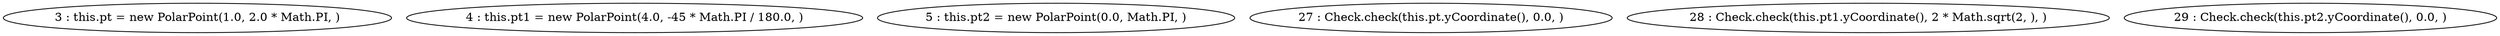 digraph G {
"3 : this.pt = new PolarPoint(1.0, 2.0 * Math.PI, )"
"4 : this.pt1 = new PolarPoint(4.0, -45 * Math.PI / 180.0, )"
"5 : this.pt2 = new PolarPoint(0.0, Math.PI, )"
"27 : Check.check(this.pt.yCoordinate(), 0.0, )"
"28 : Check.check(this.pt1.yCoordinate(), 2 * Math.sqrt(2, ), )"
"29 : Check.check(this.pt2.yCoordinate(), 0.0, )"
}